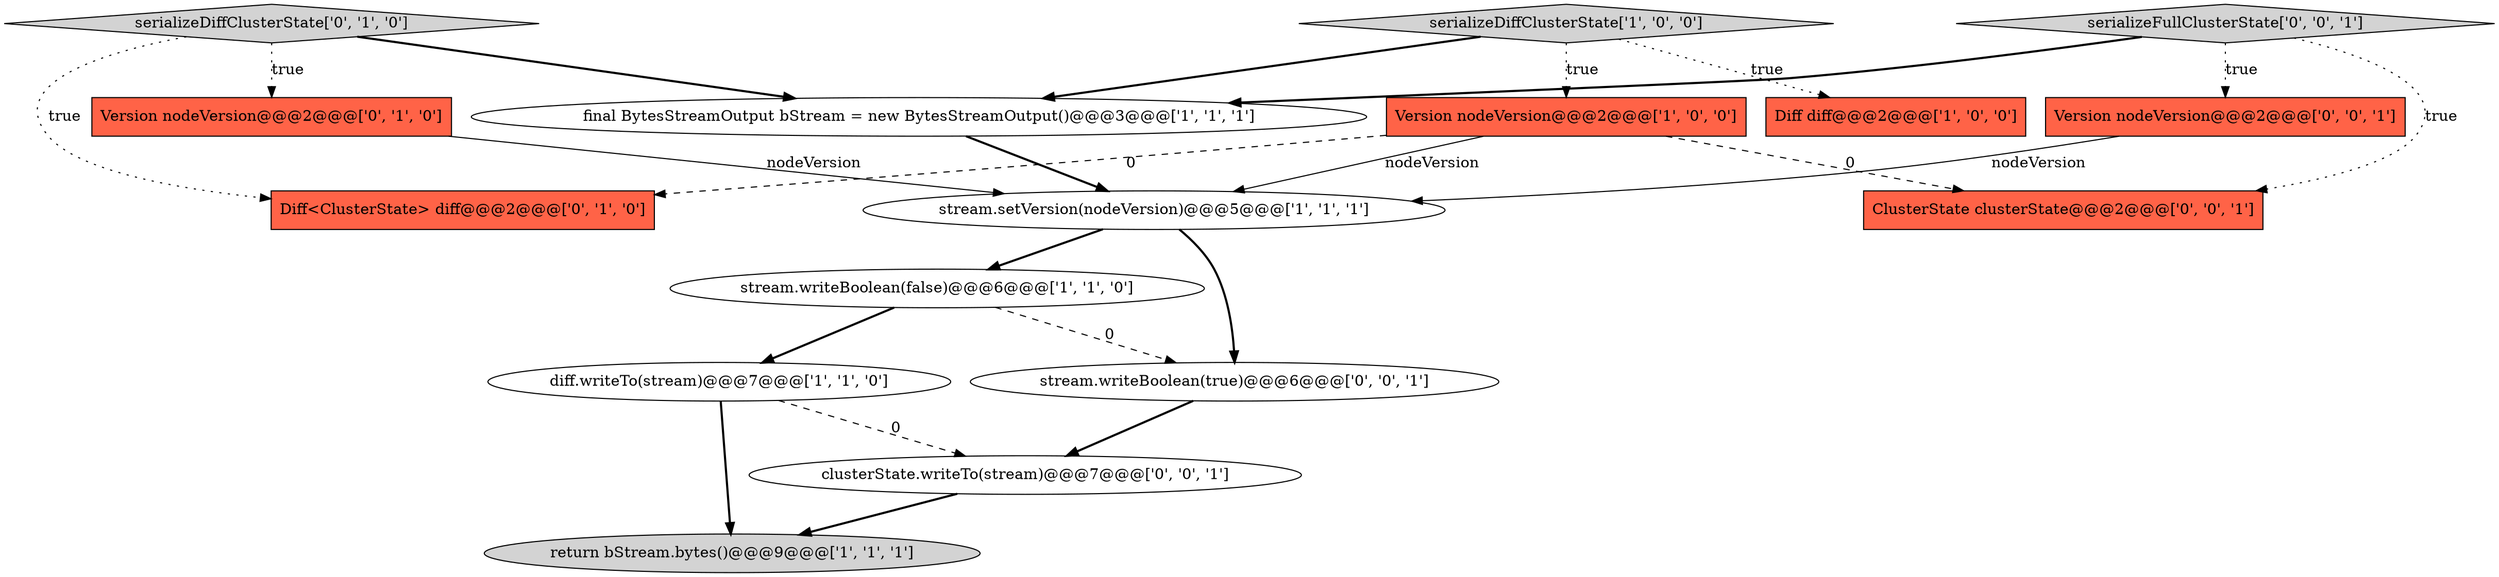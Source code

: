 digraph {
11 [style = filled, label = "serializeFullClusterState['0', '0', '1']", fillcolor = lightgray, shape = diamond image = "AAA0AAABBB3BBB"];
14 [style = filled, label = "clusterState.writeTo(stream)@@@7@@@['0', '0', '1']", fillcolor = white, shape = ellipse image = "AAA0AAABBB3BBB"];
7 [style = filled, label = "return bStream.bytes()@@@9@@@['1', '1', '1']", fillcolor = lightgray, shape = ellipse image = "AAA0AAABBB1BBB"];
0 [style = filled, label = "Diff diff@@@2@@@['1', '0', '0']", fillcolor = tomato, shape = box image = "AAA0AAABBB1BBB"];
4 [style = filled, label = "Version nodeVersion@@@2@@@['1', '0', '0']", fillcolor = tomato, shape = box image = "AAA1AAABBB1BBB"];
5 [style = filled, label = "stream.writeBoolean(false)@@@6@@@['1', '1', '0']", fillcolor = white, shape = ellipse image = "AAA0AAABBB1BBB"];
6 [style = filled, label = "stream.setVersion(nodeVersion)@@@5@@@['1', '1', '1']", fillcolor = white, shape = ellipse image = "AAA0AAABBB1BBB"];
10 [style = filled, label = "serializeDiffClusterState['0', '1', '0']", fillcolor = lightgray, shape = diamond image = "AAA0AAABBB2BBB"];
8 [style = filled, label = "Version nodeVersion@@@2@@@['0', '1', '0']", fillcolor = tomato, shape = box image = "AAA0AAABBB2BBB"];
3 [style = filled, label = "serializeDiffClusterState['1', '0', '0']", fillcolor = lightgray, shape = diamond image = "AAA0AAABBB1BBB"];
1 [style = filled, label = "final BytesStreamOutput bStream = new BytesStreamOutput()@@@3@@@['1', '1', '1']", fillcolor = white, shape = ellipse image = "AAA0AAABBB1BBB"];
15 [style = filled, label = "ClusterState clusterState@@@2@@@['0', '0', '1']", fillcolor = tomato, shape = box image = "AAA0AAABBB3BBB"];
12 [style = filled, label = "Version nodeVersion@@@2@@@['0', '0', '1']", fillcolor = tomato, shape = box image = "AAA0AAABBB3BBB"];
2 [style = filled, label = "diff.writeTo(stream)@@@7@@@['1', '1', '0']", fillcolor = white, shape = ellipse image = "AAA0AAABBB1BBB"];
13 [style = filled, label = "stream.writeBoolean(true)@@@6@@@['0', '0', '1']", fillcolor = white, shape = ellipse image = "AAA0AAABBB3BBB"];
9 [style = filled, label = "Diff<ClusterState> diff@@@2@@@['0', '1', '0']", fillcolor = tomato, shape = box image = "AAA1AAABBB2BBB"];
5->13 [style = dashed, label="0"];
10->8 [style = dotted, label="true"];
3->1 [style = bold, label=""];
11->1 [style = bold, label=""];
11->12 [style = dotted, label="true"];
3->4 [style = dotted, label="true"];
10->9 [style = dotted, label="true"];
14->7 [style = bold, label=""];
4->9 [style = dashed, label="0"];
6->5 [style = bold, label=""];
5->2 [style = bold, label=""];
1->6 [style = bold, label=""];
2->14 [style = dashed, label="0"];
4->15 [style = dashed, label="0"];
6->13 [style = bold, label=""];
3->0 [style = dotted, label="true"];
4->6 [style = solid, label="nodeVersion"];
8->6 [style = solid, label="nodeVersion"];
2->7 [style = bold, label=""];
11->15 [style = dotted, label="true"];
10->1 [style = bold, label=""];
12->6 [style = solid, label="nodeVersion"];
13->14 [style = bold, label=""];
}
